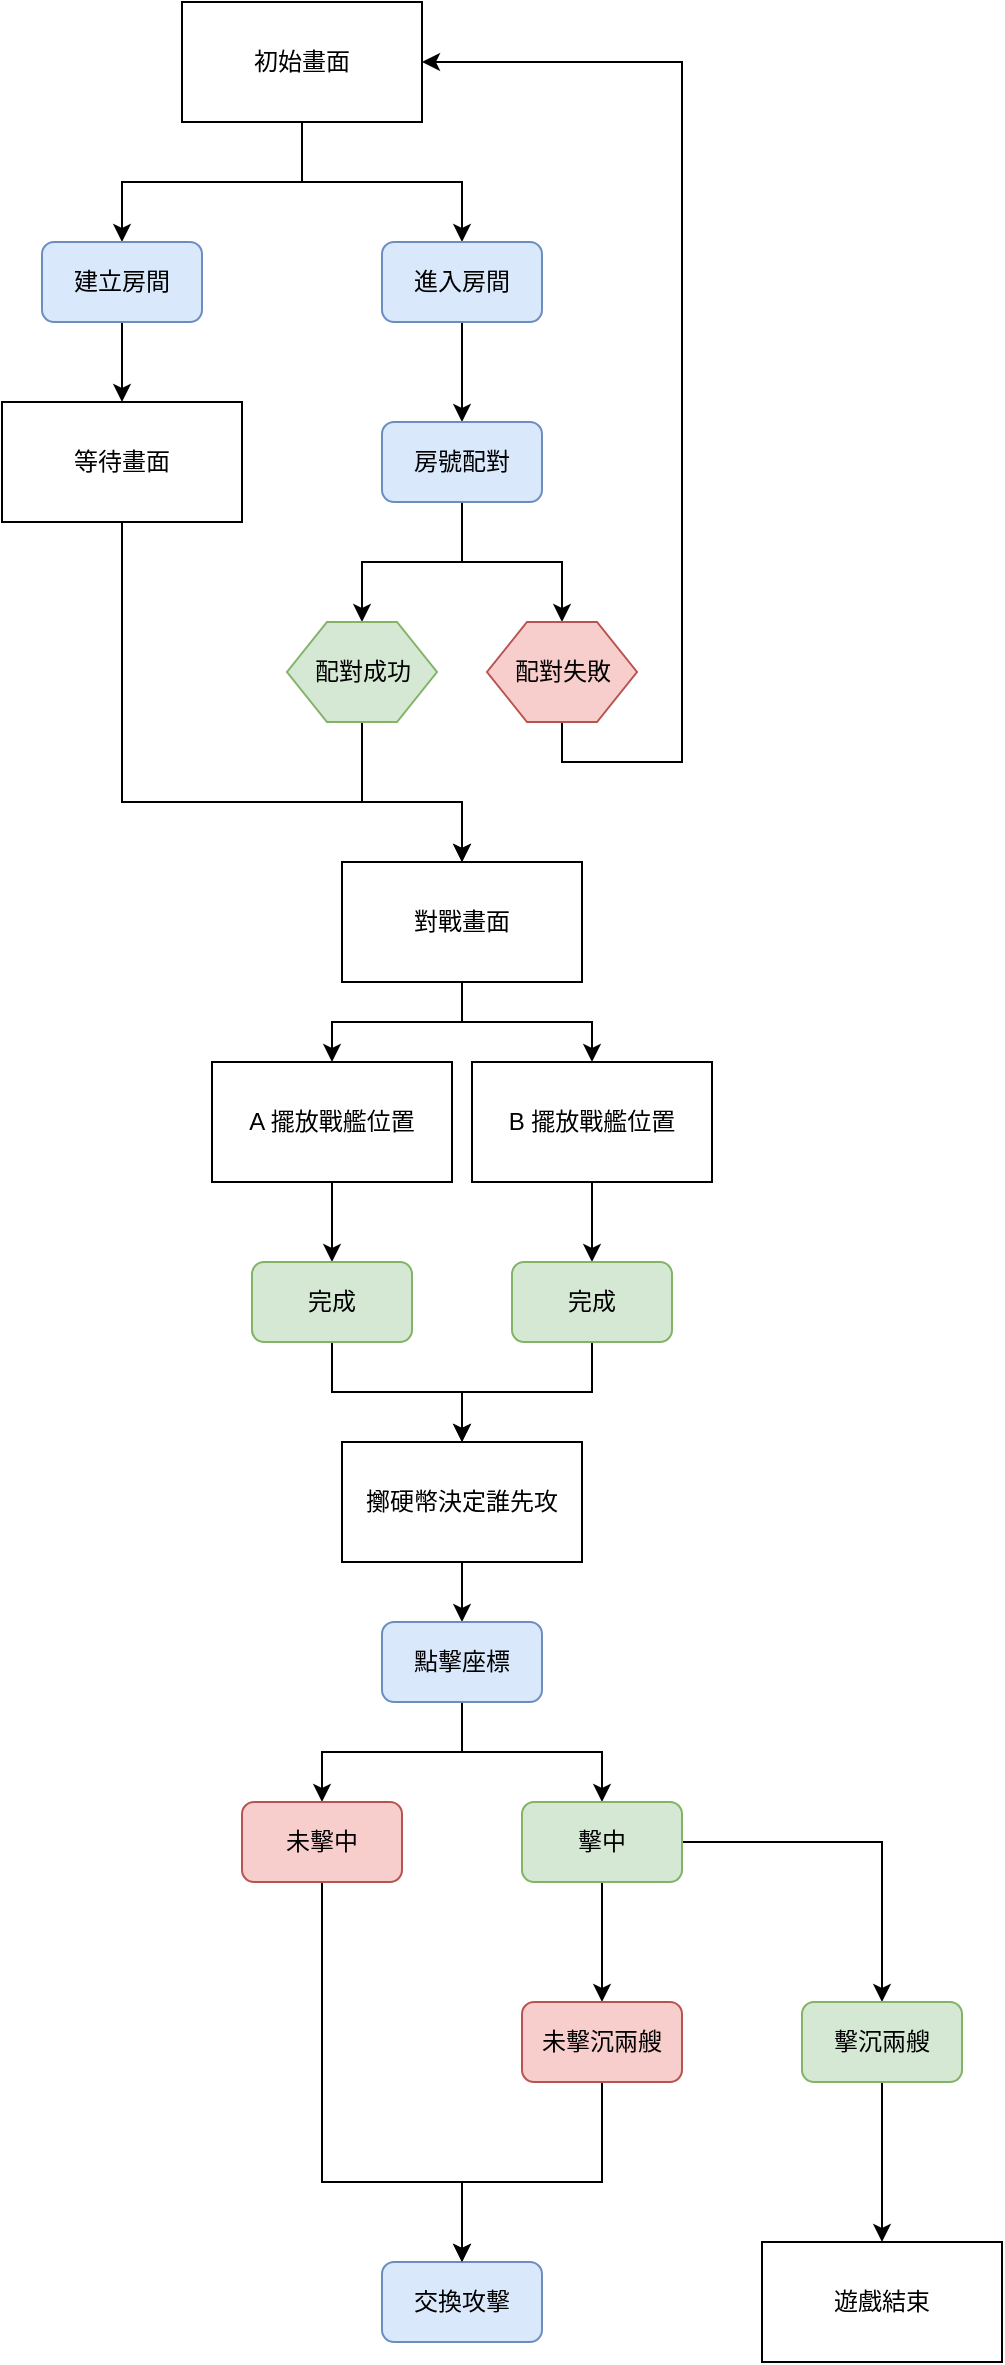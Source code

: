 <mxfile version="22.1.5" type="device">
  <diagram id="dDf30LXxpHUZ1cEw3kPy" name="Page-1">
    <mxGraphModel dx="1386" dy="751" grid="1" gridSize="10" guides="1" tooltips="1" connect="1" arrows="1" fold="1" page="1" pageScale="1" pageWidth="827" pageHeight="1169" math="0" shadow="0">
      <root>
        <mxCell id="0" />
        <mxCell id="1" parent="0" />
        <mxCell id="HJoSXtMTw_eG9oTYeWME-6" style="edgeStyle=orthogonalEdgeStyle;rounded=0;orthogonalLoop=1;jettySize=auto;html=1;exitX=0.5;exitY=1;exitDx=0;exitDy=0;entryX=0.5;entryY=0;entryDx=0;entryDy=0;" parent="1" source="HJoSXtMTw_eG9oTYeWME-1" target="HJoSXtMTw_eG9oTYeWME-5" edge="1">
          <mxGeometry relative="1" as="geometry" />
        </mxCell>
        <mxCell id="HJoSXtMTw_eG9oTYeWME-8" style="edgeStyle=orthogonalEdgeStyle;rounded=0;orthogonalLoop=1;jettySize=auto;html=1;exitX=0.5;exitY=1;exitDx=0;exitDy=0;" parent="1" source="HJoSXtMTw_eG9oTYeWME-1" target="HJoSXtMTw_eG9oTYeWME-7" edge="1">
          <mxGeometry relative="1" as="geometry" />
        </mxCell>
        <mxCell id="HJoSXtMTw_eG9oTYeWME-1" value="初始畫面" style="rounded=0;whiteSpace=wrap;html=1;" parent="1" vertex="1">
          <mxGeometry x="270" y="80" width="120" height="60" as="geometry" />
        </mxCell>
        <mxCell id="HJoSXtMTw_eG9oTYeWME-11" style="edgeStyle=orthogonalEdgeStyle;rounded=0;orthogonalLoop=1;jettySize=auto;html=1;exitX=0.5;exitY=1;exitDx=0;exitDy=0;" parent="1" source="HJoSXtMTw_eG9oTYeWME-5" target="HJoSXtMTw_eG9oTYeWME-10" edge="1">
          <mxGeometry relative="1" as="geometry" />
        </mxCell>
        <mxCell id="HJoSXtMTw_eG9oTYeWME-5" value="建立房間" style="rounded=1;whiteSpace=wrap;html=1;fillColor=#dae8fc;strokeColor=#6c8ebf;" parent="1" vertex="1">
          <mxGeometry x="200" y="200" width="80" height="40" as="geometry" />
        </mxCell>
        <mxCell id="HJoSXtMTw_eG9oTYeWME-14" style="edgeStyle=orthogonalEdgeStyle;rounded=0;orthogonalLoop=1;jettySize=auto;html=1;exitX=0.5;exitY=1;exitDx=0;exitDy=0;entryX=0.5;entryY=0;entryDx=0;entryDy=0;" parent="1" source="HJoSXtMTw_eG9oTYeWME-7" target="HJoSXtMTw_eG9oTYeWME-13" edge="1">
          <mxGeometry relative="1" as="geometry" />
        </mxCell>
        <mxCell id="HJoSXtMTw_eG9oTYeWME-7" value="進入房間" style="rounded=1;whiteSpace=wrap;html=1;fillColor=#dae8fc;strokeColor=#6c8ebf;" parent="1" vertex="1">
          <mxGeometry x="370" y="200" width="80" height="40" as="geometry" />
        </mxCell>
        <mxCell id="HJoSXtMTw_eG9oTYeWME-31" style="edgeStyle=orthogonalEdgeStyle;rounded=0;orthogonalLoop=1;jettySize=auto;html=1;exitX=0.5;exitY=1;exitDx=0;exitDy=0;entryX=0.5;entryY=0;entryDx=0;entryDy=0;" parent="1" source="HJoSXtMTw_eG9oTYeWME-10" target="HJoSXtMTw_eG9oTYeWME-25" edge="1">
          <mxGeometry relative="1" as="geometry">
            <Array as="points">
              <mxPoint x="240" y="480" />
              <mxPoint x="410" y="480" />
            </Array>
          </mxGeometry>
        </mxCell>
        <mxCell id="HJoSXtMTw_eG9oTYeWME-10" value="等待畫面" style="rounded=0;whiteSpace=wrap;html=1;" parent="1" vertex="1">
          <mxGeometry x="180" y="280" width="120" height="60" as="geometry" />
        </mxCell>
        <mxCell id="HJoSXtMTw_eG9oTYeWME-18" style="edgeStyle=orthogonalEdgeStyle;rounded=0;orthogonalLoop=1;jettySize=auto;html=1;exitX=0.5;exitY=1;exitDx=0;exitDy=0;" parent="1" source="HJoSXtMTw_eG9oTYeWME-13" target="HJoSXtMTw_eG9oTYeWME-15" edge="1">
          <mxGeometry relative="1" as="geometry" />
        </mxCell>
        <mxCell id="HJoSXtMTw_eG9oTYeWME-19" style="edgeStyle=orthogonalEdgeStyle;rounded=0;orthogonalLoop=1;jettySize=auto;html=1;exitX=0.5;exitY=1;exitDx=0;exitDy=0;entryX=0.5;entryY=0;entryDx=0;entryDy=0;" parent="1" source="HJoSXtMTw_eG9oTYeWME-13" target="HJoSXtMTw_eG9oTYeWME-17" edge="1">
          <mxGeometry relative="1" as="geometry" />
        </mxCell>
        <mxCell id="HJoSXtMTw_eG9oTYeWME-13" value="房號配對" style="rounded=1;whiteSpace=wrap;html=1;fillColor=#dae8fc;strokeColor=#6c8ebf;" parent="1" vertex="1">
          <mxGeometry x="370" y="290" width="80" height="40" as="geometry" />
        </mxCell>
        <mxCell id="HJoSXtMTw_eG9oTYeWME-32" style="edgeStyle=orthogonalEdgeStyle;rounded=0;orthogonalLoop=1;jettySize=auto;html=1;exitX=0.5;exitY=1;exitDx=0;exitDy=0;entryX=0.5;entryY=0;entryDx=0;entryDy=0;" parent="1" source="HJoSXtMTw_eG9oTYeWME-15" target="HJoSXtMTw_eG9oTYeWME-25" edge="1">
          <mxGeometry relative="1" as="geometry">
            <Array as="points">
              <mxPoint x="360" y="480" />
              <mxPoint x="410" y="480" />
            </Array>
          </mxGeometry>
        </mxCell>
        <mxCell id="HJoSXtMTw_eG9oTYeWME-15" value="配對成功" style="shape=hexagon;perimeter=hexagonPerimeter2;whiteSpace=wrap;html=1;fixedSize=1;fillColor=#d5e8d4;strokeColor=#82b366;" parent="1" vertex="1">
          <mxGeometry x="322.5" y="390" width="75" height="50" as="geometry" />
        </mxCell>
        <mxCell id="HJoSXtMTw_eG9oTYeWME-23" style="edgeStyle=orthogonalEdgeStyle;rounded=0;orthogonalLoop=1;jettySize=auto;html=1;exitX=0.5;exitY=1;exitDx=0;exitDy=0;entryX=1;entryY=0.5;entryDx=0;entryDy=0;" parent="1" source="HJoSXtMTw_eG9oTYeWME-17" target="HJoSXtMTw_eG9oTYeWME-1" edge="1">
          <mxGeometry relative="1" as="geometry">
            <Array as="points">
              <mxPoint x="460" y="460" />
              <mxPoint x="520" y="460" />
              <mxPoint x="520" y="110" />
            </Array>
          </mxGeometry>
        </mxCell>
        <mxCell id="HJoSXtMTw_eG9oTYeWME-17" value="配對失敗" style="shape=hexagon;perimeter=hexagonPerimeter2;whiteSpace=wrap;html=1;fixedSize=1;fillColor=#f8cecc;strokeColor=#b85450;" parent="1" vertex="1">
          <mxGeometry x="422.5" y="390" width="75" height="50" as="geometry" />
        </mxCell>
        <mxCell id="HJoSXtMTw_eG9oTYeWME-38" style="edgeStyle=orthogonalEdgeStyle;rounded=0;orthogonalLoop=1;jettySize=auto;html=1;exitX=0.5;exitY=1;exitDx=0;exitDy=0;" parent="1" source="HJoSXtMTw_eG9oTYeWME-25" target="HJoSXtMTw_eG9oTYeWME-29" edge="1">
          <mxGeometry relative="1" as="geometry" />
        </mxCell>
        <mxCell id="HJoSXtMTw_eG9oTYeWME-39" style="edgeStyle=orthogonalEdgeStyle;rounded=0;orthogonalLoop=1;jettySize=auto;html=1;exitX=0.5;exitY=1;exitDx=0;exitDy=0;" parent="1" source="HJoSXtMTw_eG9oTYeWME-25" target="HJoSXtMTw_eG9oTYeWME-35" edge="1">
          <mxGeometry relative="1" as="geometry" />
        </mxCell>
        <mxCell id="HJoSXtMTw_eG9oTYeWME-25" value="對戰畫面" style="rounded=0;whiteSpace=wrap;html=1;" parent="1" vertex="1">
          <mxGeometry x="350" y="510" width="120" height="60" as="geometry" />
        </mxCell>
        <mxCell id="HJoSXtMTw_eG9oTYeWME-34" style="edgeStyle=orthogonalEdgeStyle;rounded=0;orthogonalLoop=1;jettySize=auto;html=1;exitX=0.5;exitY=1;exitDx=0;exitDy=0;entryX=0.5;entryY=0;entryDx=0;entryDy=0;" parent="1" source="HJoSXtMTw_eG9oTYeWME-29" target="HJoSXtMTw_eG9oTYeWME-33" edge="1">
          <mxGeometry relative="1" as="geometry" />
        </mxCell>
        <mxCell id="HJoSXtMTw_eG9oTYeWME-29" value="A 擺放戰艦位置" style="rounded=0;whiteSpace=wrap;html=1;" parent="1" vertex="1">
          <mxGeometry x="285" y="610" width="120" height="60" as="geometry" />
        </mxCell>
        <mxCell id="HJoSXtMTw_eG9oTYeWME-41" style="edgeStyle=orthogonalEdgeStyle;rounded=0;orthogonalLoop=1;jettySize=auto;html=1;exitX=0.5;exitY=1;exitDx=0;exitDy=0;" parent="1" source="HJoSXtMTw_eG9oTYeWME-33" target="HJoSXtMTw_eG9oTYeWME-40" edge="1">
          <mxGeometry relative="1" as="geometry" />
        </mxCell>
        <mxCell id="HJoSXtMTw_eG9oTYeWME-33" value="完成" style="rounded=1;whiteSpace=wrap;html=1;fillColor=#d5e8d4;strokeColor=#82b366;" parent="1" vertex="1">
          <mxGeometry x="305" y="710" width="80" height="40" as="geometry" />
        </mxCell>
        <mxCell id="HJoSXtMTw_eG9oTYeWME-37" style="edgeStyle=orthogonalEdgeStyle;rounded=0;orthogonalLoop=1;jettySize=auto;html=1;exitX=0.5;exitY=1;exitDx=0;exitDy=0;entryX=0.5;entryY=0;entryDx=0;entryDy=0;" parent="1" source="HJoSXtMTw_eG9oTYeWME-35" target="HJoSXtMTw_eG9oTYeWME-36" edge="1">
          <mxGeometry relative="1" as="geometry" />
        </mxCell>
        <mxCell id="HJoSXtMTw_eG9oTYeWME-35" value="B 擺放戰艦位置" style="rounded=0;whiteSpace=wrap;html=1;" parent="1" vertex="1">
          <mxGeometry x="415" y="610" width="120" height="60" as="geometry" />
        </mxCell>
        <mxCell id="HJoSXtMTw_eG9oTYeWME-42" style="edgeStyle=orthogonalEdgeStyle;rounded=0;orthogonalLoop=1;jettySize=auto;html=1;exitX=0.5;exitY=1;exitDx=0;exitDy=0;" parent="1" source="HJoSXtMTw_eG9oTYeWME-36" target="HJoSXtMTw_eG9oTYeWME-40" edge="1">
          <mxGeometry relative="1" as="geometry" />
        </mxCell>
        <mxCell id="HJoSXtMTw_eG9oTYeWME-36" value="完成" style="rounded=1;whiteSpace=wrap;html=1;fillColor=#d5e8d4;strokeColor=#82b366;" parent="1" vertex="1">
          <mxGeometry x="435" y="710" width="80" height="40" as="geometry" />
        </mxCell>
        <mxCell id="HJoSXtMTw_eG9oTYeWME-44" style="edgeStyle=orthogonalEdgeStyle;rounded=0;orthogonalLoop=1;jettySize=auto;html=1;exitX=0.5;exitY=1;exitDx=0;exitDy=0;" parent="1" source="HJoSXtMTw_eG9oTYeWME-40" target="HJoSXtMTw_eG9oTYeWME-43" edge="1">
          <mxGeometry relative="1" as="geometry" />
        </mxCell>
        <mxCell id="HJoSXtMTw_eG9oTYeWME-40" value="擲硬幣決定誰先攻" style="rounded=0;whiteSpace=wrap;html=1;" parent="1" vertex="1">
          <mxGeometry x="350" y="800" width="120" height="60" as="geometry" />
        </mxCell>
        <mxCell id="HJoSXtMTw_eG9oTYeWME-49" style="edgeStyle=orthogonalEdgeStyle;rounded=0;orthogonalLoop=1;jettySize=auto;html=1;exitX=0.5;exitY=1;exitDx=0;exitDy=0;" parent="1" source="HJoSXtMTw_eG9oTYeWME-43" target="HJoSXtMTw_eG9oTYeWME-47" edge="1">
          <mxGeometry relative="1" as="geometry" />
        </mxCell>
        <mxCell id="HJoSXtMTw_eG9oTYeWME-50" style="edgeStyle=orthogonalEdgeStyle;rounded=0;orthogonalLoop=1;jettySize=auto;html=1;exitX=0.5;exitY=1;exitDx=0;exitDy=0;" parent="1" source="HJoSXtMTw_eG9oTYeWME-43" target="HJoSXtMTw_eG9oTYeWME-48" edge="1">
          <mxGeometry relative="1" as="geometry" />
        </mxCell>
        <mxCell id="HJoSXtMTw_eG9oTYeWME-43" value="點擊座標" style="rounded=1;whiteSpace=wrap;html=1;fillColor=#dae8fc;strokeColor=#6c8ebf;" parent="1" vertex="1">
          <mxGeometry x="370" y="890" width="80" height="40" as="geometry" />
        </mxCell>
        <mxCell id="HJoSXtMTw_eG9oTYeWME-63" style="edgeStyle=orthogonalEdgeStyle;rounded=0;orthogonalLoop=1;jettySize=auto;html=1;exitX=0.5;exitY=1;exitDx=0;exitDy=0;" parent="1" source="HJoSXtMTw_eG9oTYeWME-47" target="HJoSXtMTw_eG9oTYeWME-62" edge="1">
          <mxGeometry relative="1" as="geometry" />
        </mxCell>
        <mxCell id="HJoSXtMTw_eG9oTYeWME-67" style="edgeStyle=orthogonalEdgeStyle;rounded=0;orthogonalLoop=1;jettySize=auto;html=1;exitX=1;exitY=0.5;exitDx=0;exitDy=0;entryX=0.5;entryY=0;entryDx=0;entryDy=0;" parent="1" source="HJoSXtMTw_eG9oTYeWME-47" target="HJoSXtMTw_eG9oTYeWME-60" edge="1">
          <mxGeometry relative="1" as="geometry" />
        </mxCell>
        <mxCell id="HJoSXtMTw_eG9oTYeWME-47" value="擊中" style="rounded=1;whiteSpace=wrap;html=1;fillColor=#d5e8d4;strokeColor=#82b366;" parent="1" vertex="1">
          <mxGeometry x="440" y="980" width="80" height="40" as="geometry" />
        </mxCell>
        <mxCell id="HJoSXtMTw_eG9oTYeWME-57" style="edgeStyle=orthogonalEdgeStyle;rounded=0;orthogonalLoop=1;jettySize=auto;html=1;exitX=0.5;exitY=1;exitDx=0;exitDy=0;" parent="1" source="HJoSXtMTw_eG9oTYeWME-48" target="HJoSXtMTw_eG9oTYeWME-51" edge="1">
          <mxGeometry relative="1" as="geometry">
            <Array as="points">
              <mxPoint x="340" y="1170" />
              <mxPoint x="410" y="1170" />
            </Array>
          </mxGeometry>
        </mxCell>
        <mxCell id="HJoSXtMTw_eG9oTYeWME-48" value="未擊中" style="rounded=1;whiteSpace=wrap;html=1;fillColor=#f8cecc;strokeColor=#b85450;" parent="1" vertex="1">
          <mxGeometry x="300" y="980" width="80" height="40" as="geometry" />
        </mxCell>
        <mxCell id="HJoSXtMTw_eG9oTYeWME-51" value="交換攻擊" style="rounded=1;whiteSpace=wrap;html=1;fillColor=#dae8fc;strokeColor=#6c8ebf;" parent="1" vertex="1">
          <mxGeometry x="370" y="1210" width="80" height="40" as="geometry" />
        </mxCell>
        <mxCell id="HJoSXtMTw_eG9oTYeWME-69" style="edgeStyle=orthogonalEdgeStyle;rounded=0;orthogonalLoop=1;jettySize=auto;html=1;exitX=0.5;exitY=1;exitDx=0;exitDy=0;" parent="1" source="HJoSXtMTw_eG9oTYeWME-60" target="HJoSXtMTw_eG9oTYeWME-68" edge="1">
          <mxGeometry relative="1" as="geometry" />
        </mxCell>
        <mxCell id="HJoSXtMTw_eG9oTYeWME-60" value="擊沉兩艘" style="rounded=1;whiteSpace=wrap;html=1;fillColor=#d5e8d4;strokeColor=#82b366;" parent="1" vertex="1">
          <mxGeometry x="580" y="1080" width="80" height="40" as="geometry" />
        </mxCell>
        <mxCell id="HJoSXtMTw_eG9oTYeWME-65" style="edgeStyle=orthogonalEdgeStyle;rounded=0;orthogonalLoop=1;jettySize=auto;html=1;exitX=0.5;exitY=1;exitDx=0;exitDy=0;entryX=0.5;entryY=0;entryDx=0;entryDy=0;" parent="1" source="HJoSXtMTw_eG9oTYeWME-62" target="HJoSXtMTw_eG9oTYeWME-51" edge="1">
          <mxGeometry relative="1" as="geometry">
            <Array as="points">
              <mxPoint x="480" y="1170" />
              <mxPoint x="410" y="1170" />
            </Array>
          </mxGeometry>
        </mxCell>
        <mxCell id="HJoSXtMTw_eG9oTYeWME-62" value="未擊沉兩艘" style="rounded=1;whiteSpace=wrap;html=1;fillColor=#f8cecc;strokeColor=#b85450;" parent="1" vertex="1">
          <mxGeometry x="440" y="1080" width="80" height="40" as="geometry" />
        </mxCell>
        <mxCell id="HJoSXtMTw_eG9oTYeWME-68" value="遊戲結束" style="rounded=0;whiteSpace=wrap;html=1;" parent="1" vertex="1">
          <mxGeometry x="560" y="1200" width="120" height="60" as="geometry" />
        </mxCell>
      </root>
    </mxGraphModel>
  </diagram>
</mxfile>
